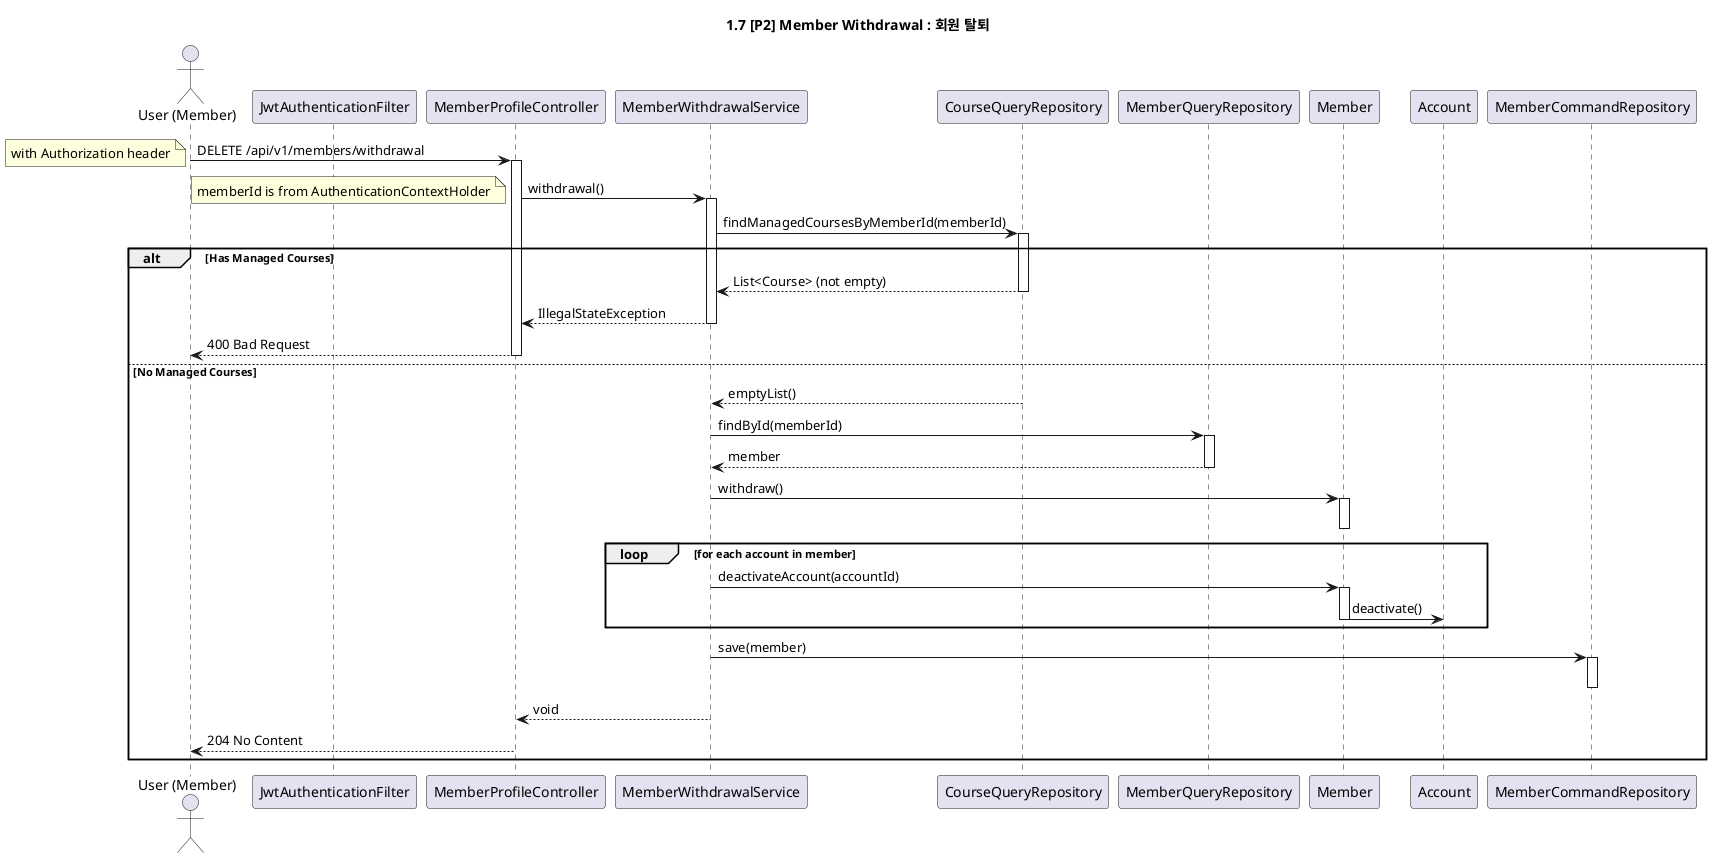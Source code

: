 @startuml

title 1.7 [P2] Member Withdrawal : 회원 탈퇴

actor "User (Member)" as User
participant "JwtAuthenticationFilter" as Filter
participant "MemberProfileController" as Controller
participant "MemberWithdrawalService" as AppService
participant "CourseQueryRepository" as CourseQueryRepo
participant "MemberQueryRepository" as MemberQueryRepo
participant "Member" as MemberDomain
participant "Account" as AccountDomain
participant "MemberCommandRepository" as MemberCommandRepo

User -> Controller: DELETE /api/v1/members/withdrawal
note left: with Authorization header
activate Controller

Controller -> AppService: withdrawal()
note left: memberId is from AuthenticationContextHolder
activate AppService

AppService -> CourseQueryRepo: findManagedCoursesByMemberId(memberId)
activate CourseQueryRepo
alt Has Managed Courses
    CourseQueryRepo --> AppService: List<Course> (not empty)
    deactivate CourseQueryRepo
    AppService --> Controller: IllegalStateException
    deactivate AppService
    Controller --> User: 400 Bad Request
    deactivate Controller
else No Managed Courses
    CourseQueryRepo --> AppService: emptyList()
    deactivate CourseQueryRepo

    AppService -> MemberQueryRepo: findById(memberId)
    activate MemberQueryRepo
    MemberQueryRepo --> AppService: member
    deactivate MemberQueryRepo

    AppService -> MemberDomain: withdraw()
    activate MemberDomain
    deactivate MemberDomain

    loop for each account in member
        AppService -> MemberDomain: deactivateAccount(accountId)
        activate MemberDomain
        MemberDomain -> AccountDomain: deactivate()
        deactivate MemberDomain
    end

    AppService -> MemberCommandRepo: save(member)
    activate MemberCommandRepo
    deactivate MemberCommandRepo

    AppService --> Controller: void
    deactivate AppService

    Controller --> User: 204 No Content
    deactivate Controller
end

@enduml
